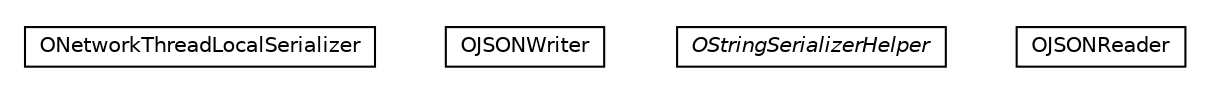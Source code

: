 #!/usr/local/bin/dot
#
# Class diagram 
# Generated by UMLGraph version R5_6-24-gf6e263 (http://www.umlgraph.org/)
#

digraph G {
	edge [fontname="Helvetica",fontsize=10,labelfontname="Helvetica",labelfontsize=10];
	node [fontname="Helvetica",fontsize=10,shape=plaintext];
	nodesep=0.25;
	ranksep=0.5;
	// com.orientechnologies.orient.core.serialization.serializer.ONetworkThreadLocalSerializer
	c173704 [label=<<table title="com.orientechnologies.orient.core.serialization.serializer.ONetworkThreadLocalSerializer" border="0" cellborder="1" cellspacing="0" cellpadding="2" port="p" href="./ONetworkThreadLocalSerializer.html">
		<tr><td><table border="0" cellspacing="0" cellpadding="1">
<tr><td align="center" balign="center"> ONetworkThreadLocalSerializer </td></tr>
		</table></td></tr>
		</table>>, URL="./ONetworkThreadLocalSerializer.html", fontname="Helvetica", fontcolor="black", fontsize=10.0];
	// com.orientechnologies.orient.core.serialization.serializer.OJSONWriter
	c173705 [label=<<table title="com.orientechnologies.orient.core.serialization.serializer.OJSONWriter" border="0" cellborder="1" cellspacing="0" cellpadding="2" port="p" href="./OJSONWriter.html">
		<tr><td><table border="0" cellspacing="0" cellpadding="1">
<tr><td align="center" balign="center"> OJSONWriter </td></tr>
		</table></td></tr>
		</table>>, URL="./OJSONWriter.html", fontname="Helvetica", fontcolor="black", fontsize=10.0];
	// com.orientechnologies.orient.core.serialization.serializer.OStringSerializerHelper
	c173706 [label=<<table title="com.orientechnologies.orient.core.serialization.serializer.OStringSerializerHelper" border="0" cellborder="1" cellspacing="0" cellpadding="2" port="p" href="./OStringSerializerHelper.html">
		<tr><td><table border="0" cellspacing="0" cellpadding="1">
<tr><td align="center" balign="center"><font face="Helvetica-Oblique"> OStringSerializerHelper </font></td></tr>
		</table></td></tr>
		</table>>, URL="./OStringSerializerHelper.html", fontname="Helvetica", fontcolor="black", fontsize=10.0];
	// com.orientechnologies.orient.core.serialization.serializer.OJSONReader
	c173707 [label=<<table title="com.orientechnologies.orient.core.serialization.serializer.OJSONReader" border="0" cellborder="1" cellspacing="0" cellpadding="2" port="p" href="./OJSONReader.html">
		<tr><td><table border="0" cellspacing="0" cellpadding="1">
<tr><td align="center" balign="center"> OJSONReader </td></tr>
		</table></td></tr>
		</table>>, URL="./OJSONReader.html", fontname="Helvetica", fontcolor="black", fontsize=10.0];
}

